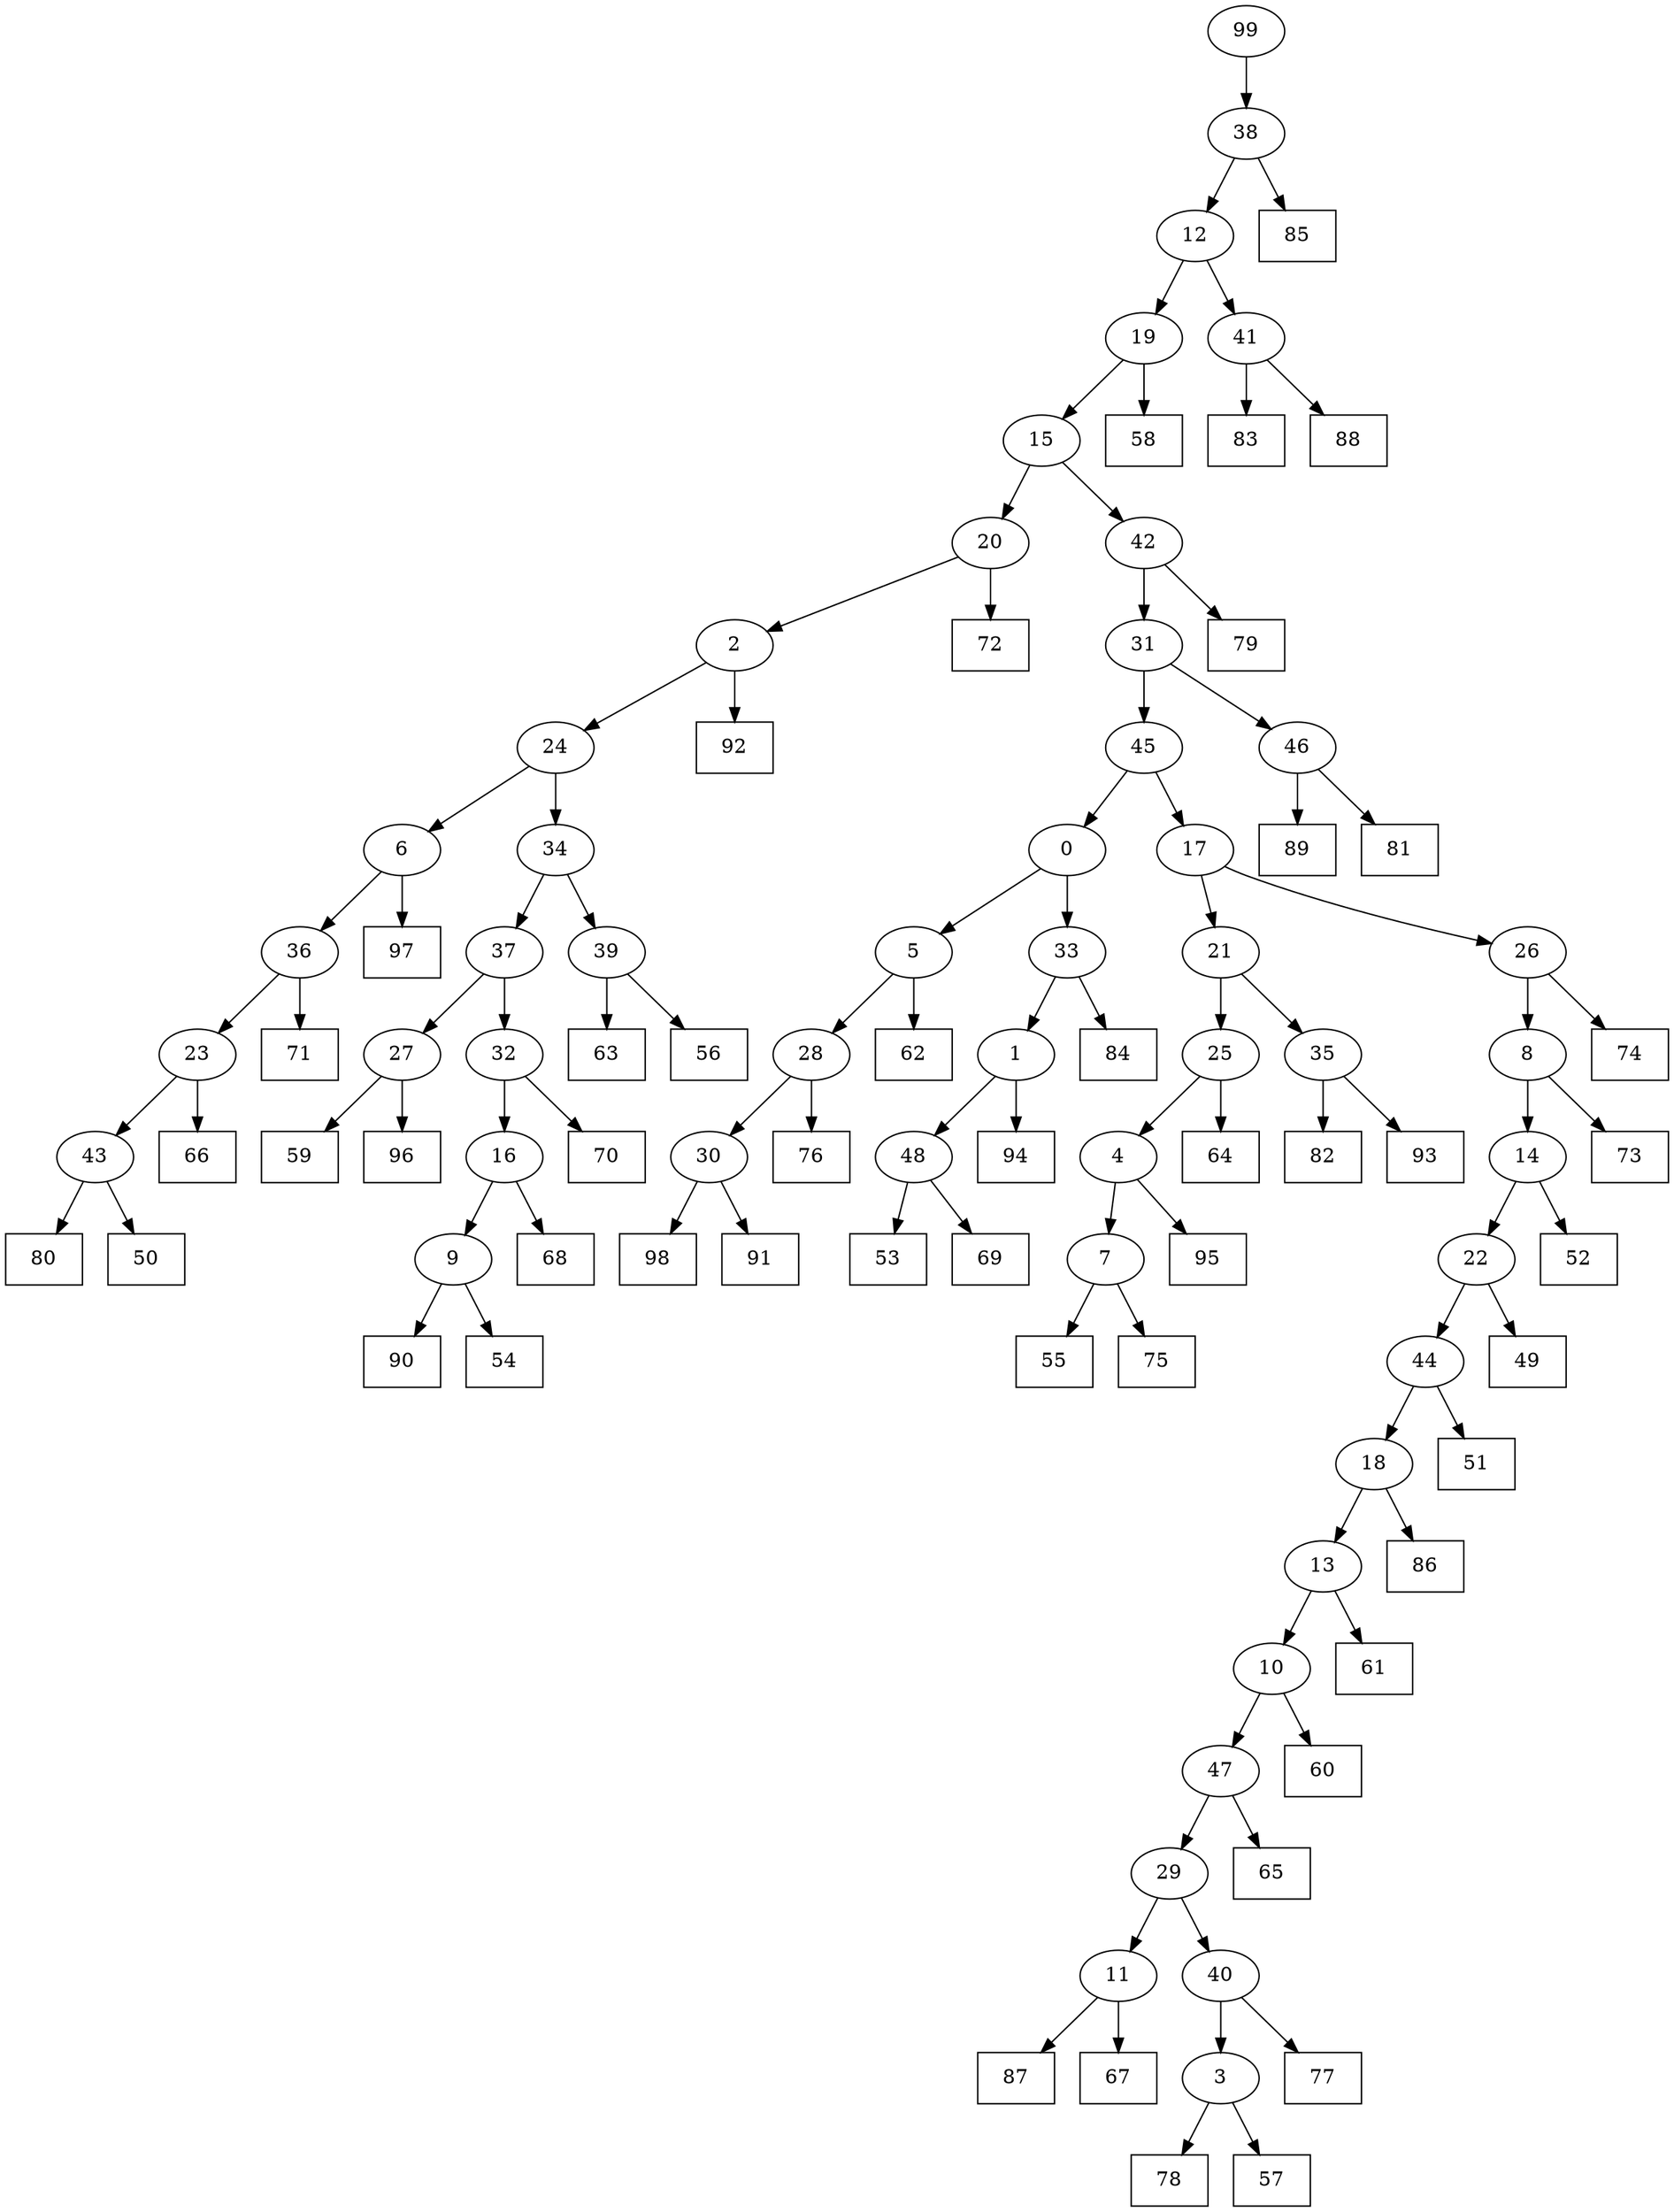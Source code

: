 digraph G {
0[label="0"];
1[label="1"];
2[label="2"];
3[label="3"];
4[label="4"];
5[label="5"];
6[label="6"];
7[label="7"];
8[label="8"];
9[label="9"];
10[label="10"];
11[label="11"];
12[label="12"];
13[label="13"];
14[label="14"];
15[label="15"];
16[label="16"];
17[label="17"];
18[label="18"];
19[label="19"];
20[label="20"];
21[label="21"];
22[label="22"];
23[label="23"];
24[label="24"];
25[label="25"];
26[label="26"];
27[label="27"];
28[label="28"];
29[label="29"];
30[label="30"];
31[label="31"];
32[label="32"];
33[label="33"];
34[label="34"];
35[label="35"];
36[label="36"];
37[label="37"];
38[label="38"];
39[label="39"];
40[label="40"];
41[label="41"];
42[label="42"];
43[label="43"];
44[label="44"];
45[label="45"];
46[label="46"];
47[label="47"];
48[label="48"];
49[shape=box,label="52"];
50[shape=box,label="58"];
51[shape=box,label="86"];
52[shape=box,label="98"];
53[shape=box,label="85"];
54[shape=box,label="72"];
55[shape=box,label="94"];
56[shape=box,label="95"];
57[shape=box,label="74"];
58[shape=box,label="55"];
59[shape=box,label="78"];
60[shape=box,label="80"];
61[shape=box,label="63"];
62[shape=box,label="51"];
63[shape=box,label="87"];
64[shape=box,label="90"];
65[shape=box,label="89"];
66[shape=box,label="68"];
67[shape=box,label="73"];
68[shape=box,label="57"];
69[shape=box,label="81"];
70[shape=box,label="60"];
71[shape=box,label="75"];
72[shape=box,label="66"];
73[shape=box,label="59"];
74[shape=box,label="65"];
75[shape=box,label="91"];
76[shape=box,label="53"];
77[shape=box,label="50"];
78[shape=box,label="82"];
79[shape=box,label="56"];
80[shape=box,label="76"];
81[shape=box,label="92"];
82[shape=box,label="77"];
83[shape=box,label="97"];
84[shape=box,label="79"];
85[shape=box,label="96"];
86[shape=box,label="62"];
87[shape=box,label="71"];
88[shape=box,label="84"];
89[shape=box,label="61"];
90[shape=box,label="83"];
91[shape=box,label="70"];
92[shape=box,label="93"];
93[shape=box,label="49"];
94[shape=box,label="69"];
95[shape=box,label="88"];
96[shape=box,label="54"];
97[shape=box,label="64"];
98[shape=box,label="67"];
99[label="99"];
20->54 ;
30->75 ;
13->89 ;
6->83 ;
22->93 ;
43->77 ;
48->76 ;
40->82 ;
9->64 ;
32->91 ;
37->32 ;
48->94 ;
14->22 ;
15->42 ;
39->61 ;
35->78 ;
1->48 ;
47->74 ;
8->67 ;
36->87 ;
43->60 ;
25->97 ;
46->69 ;
41->90 ;
18->51 ;
42->84 ;
3->68 ;
30->52 ;
5->28 ;
33->1 ;
9->96 ;
34->37 ;
19->15 ;
16->9 ;
45->17 ;
0->5 ;
0->33 ;
33->88 ;
32->16 ;
7->71 ;
4->7 ;
7->58 ;
28->30 ;
26->57 ;
23->43 ;
46->65 ;
31->45 ;
1->55 ;
39->79 ;
27->73 ;
11->63 ;
38->12 ;
15->20 ;
11->98 ;
36->23 ;
13->10 ;
10->70 ;
37->27 ;
27->85 ;
25->4 ;
17->21 ;
21->25 ;
5->86 ;
23->72 ;
2->81 ;
18->13 ;
19->50 ;
4->56 ;
12->41 ;
14->49 ;
29->40 ;
40->3 ;
38->53 ;
16->66 ;
12->19 ;
24->6 ;
6->36 ;
8->14 ;
29->11 ;
44->18 ;
21->35 ;
35->92 ;
42->31 ;
31->46 ;
3->59 ;
10->47 ;
47->29 ;
45->0 ;
24->34 ;
34->39 ;
99->38 ;
20->2 ;
2->24 ;
41->95 ;
17->26 ;
26->8 ;
28->80 ;
22->44 ;
44->62 ;
}
